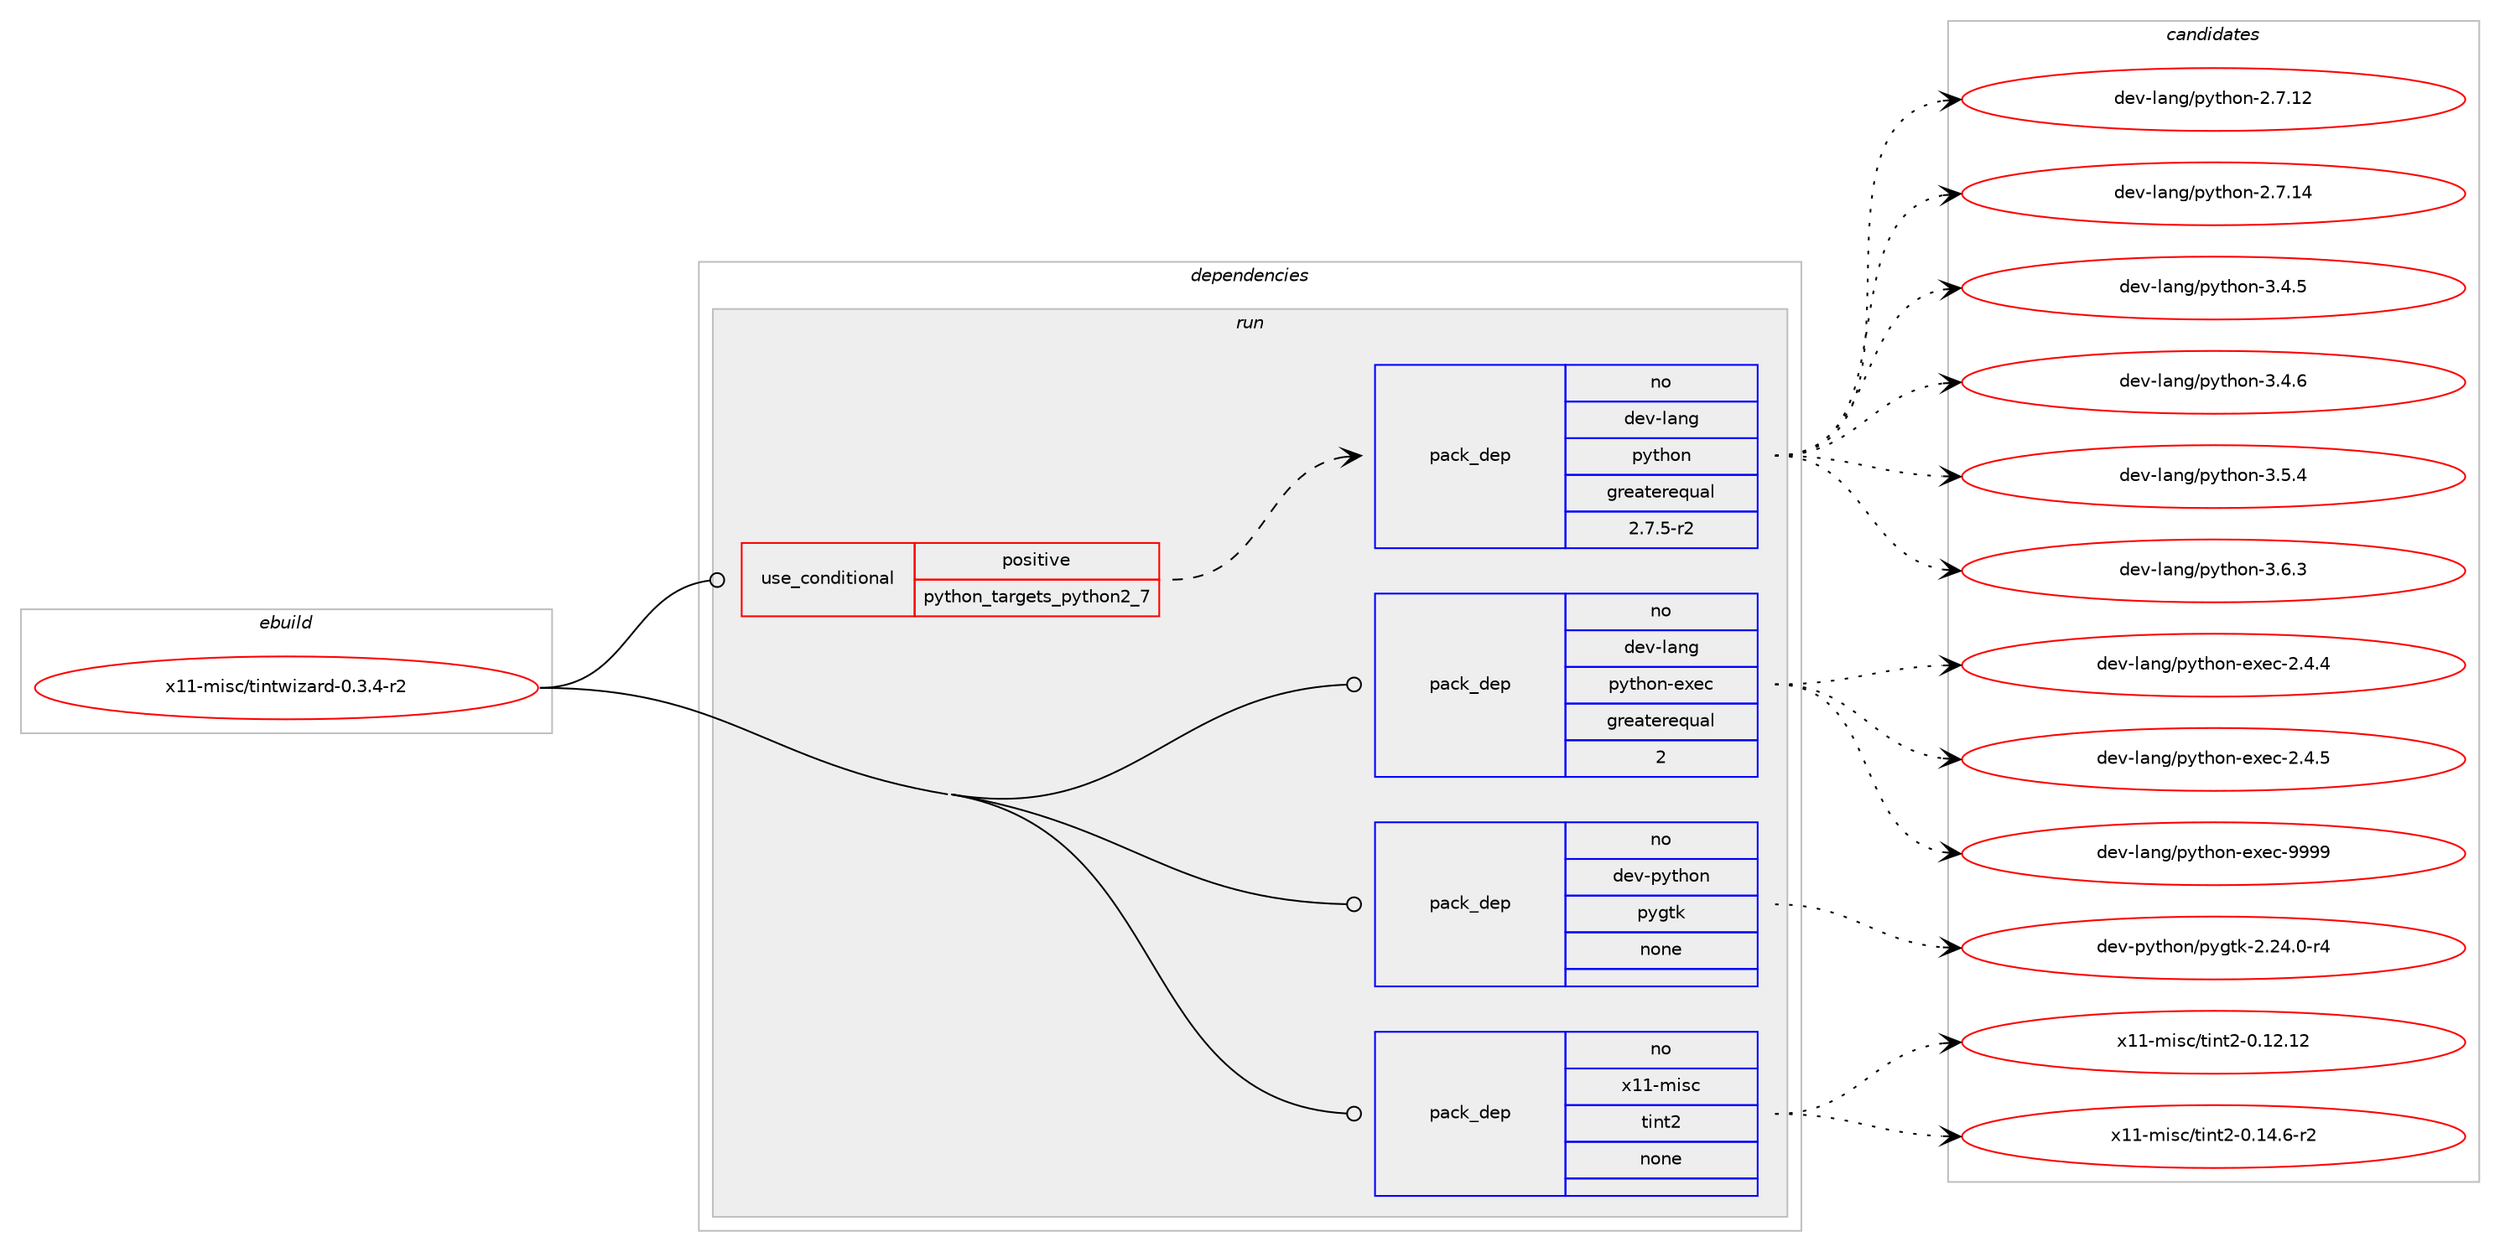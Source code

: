 digraph prolog {

# *************
# Graph options
# *************

newrank=true;
concentrate=true;
compound=true;
graph [rankdir=LR,fontname=Helvetica,fontsize=10,ranksep=1.5];#, ranksep=2.5, nodesep=0.2];
edge  [arrowhead=vee];
node  [fontname=Helvetica,fontsize=10];

# **********
# The ebuild
# **********

subgraph cluster_leftcol {
color=gray;
rank=same;
label=<<i>ebuild</i>>;
id [label="x11-misc/tintwizard-0.3.4-r2", color=red, width=4, href="../x11-misc/tintwizard-0.3.4-r2.svg"];
}

# ****************
# The dependencies
# ****************

subgraph cluster_midcol {
color=gray;
label=<<i>dependencies</i>>;
subgraph cluster_compile {
fillcolor="#eeeeee";
style=filled;
label=<<i>compile</i>>;
}
subgraph cluster_compileandrun {
fillcolor="#eeeeee";
style=filled;
label=<<i>compile and run</i>>;
}
subgraph cluster_run {
fillcolor="#eeeeee";
style=filled;
label=<<i>run</i>>;
subgraph cond123322 {
dependency524494 [label=<<TABLE BORDER="0" CELLBORDER="1" CELLSPACING="0" CELLPADDING="4"><TR><TD ROWSPAN="3" CELLPADDING="10">use_conditional</TD></TR><TR><TD>positive</TD></TR><TR><TD>python_targets_python2_7</TD></TR></TABLE>>, shape=none, color=red];
subgraph pack391324 {
dependency524495 [label=<<TABLE BORDER="0" CELLBORDER="1" CELLSPACING="0" CELLPADDING="4" WIDTH="220"><TR><TD ROWSPAN="6" CELLPADDING="30">pack_dep</TD></TR><TR><TD WIDTH="110">no</TD></TR><TR><TD>dev-lang</TD></TR><TR><TD>python</TD></TR><TR><TD>greaterequal</TD></TR><TR><TD>2.7.5-r2</TD></TR></TABLE>>, shape=none, color=blue];
}
dependency524494:e -> dependency524495:w [weight=20,style="dashed",arrowhead="vee"];
}
id:e -> dependency524494:w [weight=20,style="solid",arrowhead="odot"];
subgraph pack391325 {
dependency524496 [label=<<TABLE BORDER="0" CELLBORDER="1" CELLSPACING="0" CELLPADDING="4" WIDTH="220"><TR><TD ROWSPAN="6" CELLPADDING="30">pack_dep</TD></TR><TR><TD WIDTH="110">no</TD></TR><TR><TD>dev-lang</TD></TR><TR><TD>python-exec</TD></TR><TR><TD>greaterequal</TD></TR><TR><TD>2</TD></TR></TABLE>>, shape=none, color=blue];
}
id:e -> dependency524496:w [weight=20,style="solid",arrowhead="odot"];
subgraph pack391326 {
dependency524497 [label=<<TABLE BORDER="0" CELLBORDER="1" CELLSPACING="0" CELLPADDING="4" WIDTH="220"><TR><TD ROWSPAN="6" CELLPADDING="30">pack_dep</TD></TR><TR><TD WIDTH="110">no</TD></TR><TR><TD>dev-python</TD></TR><TR><TD>pygtk</TD></TR><TR><TD>none</TD></TR><TR><TD></TD></TR></TABLE>>, shape=none, color=blue];
}
id:e -> dependency524497:w [weight=20,style="solid",arrowhead="odot"];
subgraph pack391327 {
dependency524498 [label=<<TABLE BORDER="0" CELLBORDER="1" CELLSPACING="0" CELLPADDING="4" WIDTH="220"><TR><TD ROWSPAN="6" CELLPADDING="30">pack_dep</TD></TR><TR><TD WIDTH="110">no</TD></TR><TR><TD>x11-misc</TD></TR><TR><TD>tint2</TD></TR><TR><TD>none</TD></TR><TR><TD></TD></TR></TABLE>>, shape=none, color=blue];
}
id:e -> dependency524498:w [weight=20,style="solid",arrowhead="odot"];
}
}

# **************
# The candidates
# **************

subgraph cluster_choices {
rank=same;
color=gray;
label=<<i>candidates</i>>;

subgraph choice391324 {
color=black;
nodesep=1;
choice10010111845108971101034711212111610411111045504655464950 [label="dev-lang/python-2.7.12", color=red, width=4,href="../dev-lang/python-2.7.12.svg"];
choice10010111845108971101034711212111610411111045504655464952 [label="dev-lang/python-2.7.14", color=red, width=4,href="../dev-lang/python-2.7.14.svg"];
choice100101118451089711010347112121116104111110455146524653 [label="dev-lang/python-3.4.5", color=red, width=4,href="../dev-lang/python-3.4.5.svg"];
choice100101118451089711010347112121116104111110455146524654 [label="dev-lang/python-3.4.6", color=red, width=4,href="../dev-lang/python-3.4.6.svg"];
choice100101118451089711010347112121116104111110455146534652 [label="dev-lang/python-3.5.4", color=red, width=4,href="../dev-lang/python-3.5.4.svg"];
choice100101118451089711010347112121116104111110455146544651 [label="dev-lang/python-3.6.3", color=red, width=4,href="../dev-lang/python-3.6.3.svg"];
dependency524495:e -> choice10010111845108971101034711212111610411111045504655464950:w [style=dotted,weight="100"];
dependency524495:e -> choice10010111845108971101034711212111610411111045504655464952:w [style=dotted,weight="100"];
dependency524495:e -> choice100101118451089711010347112121116104111110455146524653:w [style=dotted,weight="100"];
dependency524495:e -> choice100101118451089711010347112121116104111110455146524654:w [style=dotted,weight="100"];
dependency524495:e -> choice100101118451089711010347112121116104111110455146534652:w [style=dotted,weight="100"];
dependency524495:e -> choice100101118451089711010347112121116104111110455146544651:w [style=dotted,weight="100"];
}
subgraph choice391325 {
color=black;
nodesep=1;
choice1001011184510897110103471121211161041111104510112010199455046524652 [label="dev-lang/python-exec-2.4.4", color=red, width=4,href="../dev-lang/python-exec-2.4.4.svg"];
choice1001011184510897110103471121211161041111104510112010199455046524653 [label="dev-lang/python-exec-2.4.5", color=red, width=4,href="../dev-lang/python-exec-2.4.5.svg"];
choice10010111845108971101034711212111610411111045101120101994557575757 [label="dev-lang/python-exec-9999", color=red, width=4,href="../dev-lang/python-exec-9999.svg"];
dependency524496:e -> choice1001011184510897110103471121211161041111104510112010199455046524652:w [style=dotted,weight="100"];
dependency524496:e -> choice1001011184510897110103471121211161041111104510112010199455046524653:w [style=dotted,weight="100"];
dependency524496:e -> choice10010111845108971101034711212111610411111045101120101994557575757:w [style=dotted,weight="100"];
}
subgraph choice391326 {
color=black;
nodesep=1;
choice1001011184511212111610411111047112121103116107455046505246484511452 [label="dev-python/pygtk-2.24.0-r4", color=red, width=4,href="../dev-python/pygtk-2.24.0-r4.svg"];
dependency524497:e -> choice1001011184511212111610411111047112121103116107455046505246484511452:w [style=dotted,weight="100"];
}
subgraph choice391327 {
color=black;
nodesep=1;
choice1204949451091051159947116105110116504548464950464950 [label="x11-misc/tint2-0.12.12", color=red, width=4,href="../x11-misc/tint2-0.12.12.svg"];
choice120494945109105115994711610511011650454846495246544511450 [label="x11-misc/tint2-0.14.6-r2", color=red, width=4,href="../x11-misc/tint2-0.14.6-r2.svg"];
dependency524498:e -> choice1204949451091051159947116105110116504548464950464950:w [style=dotted,weight="100"];
dependency524498:e -> choice120494945109105115994711610511011650454846495246544511450:w [style=dotted,weight="100"];
}
}

}
